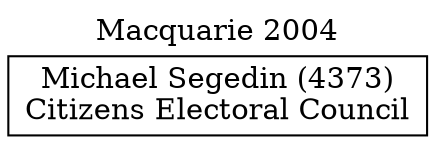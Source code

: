// House preference flow
digraph "Michael Segedin (4373)_Macquarie_2004" {
	graph [label="Macquarie 2004" labelloc=t mclimit=10]
	node [shape=box]
	"Michael Segedin (4373)" [label="Michael Segedin (4373)
Citizens Electoral Council"]
}
